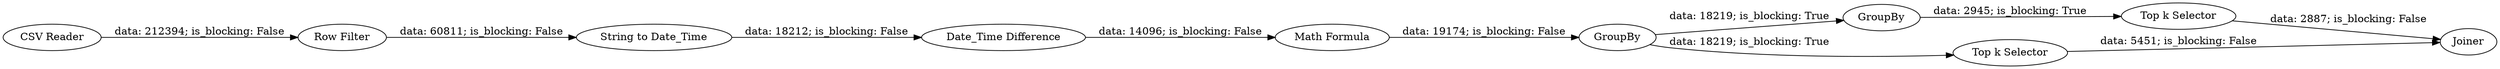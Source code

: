 digraph {
	"1388374360108860125_9" [label="Top k Selector"]
	"1388374360108860125_6" [label=GroupBy]
	"1388374360108860125_2" [label="Row Filter"]
	"1388374360108860125_10" [label=Joiner]
	"1388374360108860125_8" [label=GroupBy]
	"1388374360108860125_5" [label="Math Formula"]
	"1388374360108860125_4" [label="Date_Time Difference"]
	"1388374360108860125_3" [label="String to Date_Time"]
	"1388374360108860125_1" [label="CSV Reader"]
	"1388374360108860125_7" [label="Top k Selector"]
	"1388374360108860125_6" -> "1388374360108860125_8" [label="data: 18219; is_blocking: True"]
	"1388374360108860125_4" -> "1388374360108860125_5" [label="data: 14096; is_blocking: False"]
	"1388374360108860125_9" -> "1388374360108860125_10" [label="data: 2887; is_blocking: False"]
	"1388374360108860125_1" -> "1388374360108860125_2" [label="data: 212394; is_blocking: False"]
	"1388374360108860125_6" -> "1388374360108860125_7" [label="data: 18219; is_blocking: True"]
	"1388374360108860125_2" -> "1388374360108860125_3" [label="data: 60811; is_blocking: False"]
	"1388374360108860125_5" -> "1388374360108860125_6" [label="data: 19174; is_blocking: False"]
	"1388374360108860125_3" -> "1388374360108860125_4" [label="data: 18212; is_blocking: False"]
	"1388374360108860125_7" -> "1388374360108860125_10" [label="data: 5451; is_blocking: False"]
	"1388374360108860125_8" -> "1388374360108860125_9" [label="data: 2945; is_blocking: True"]
	rankdir=LR
}
